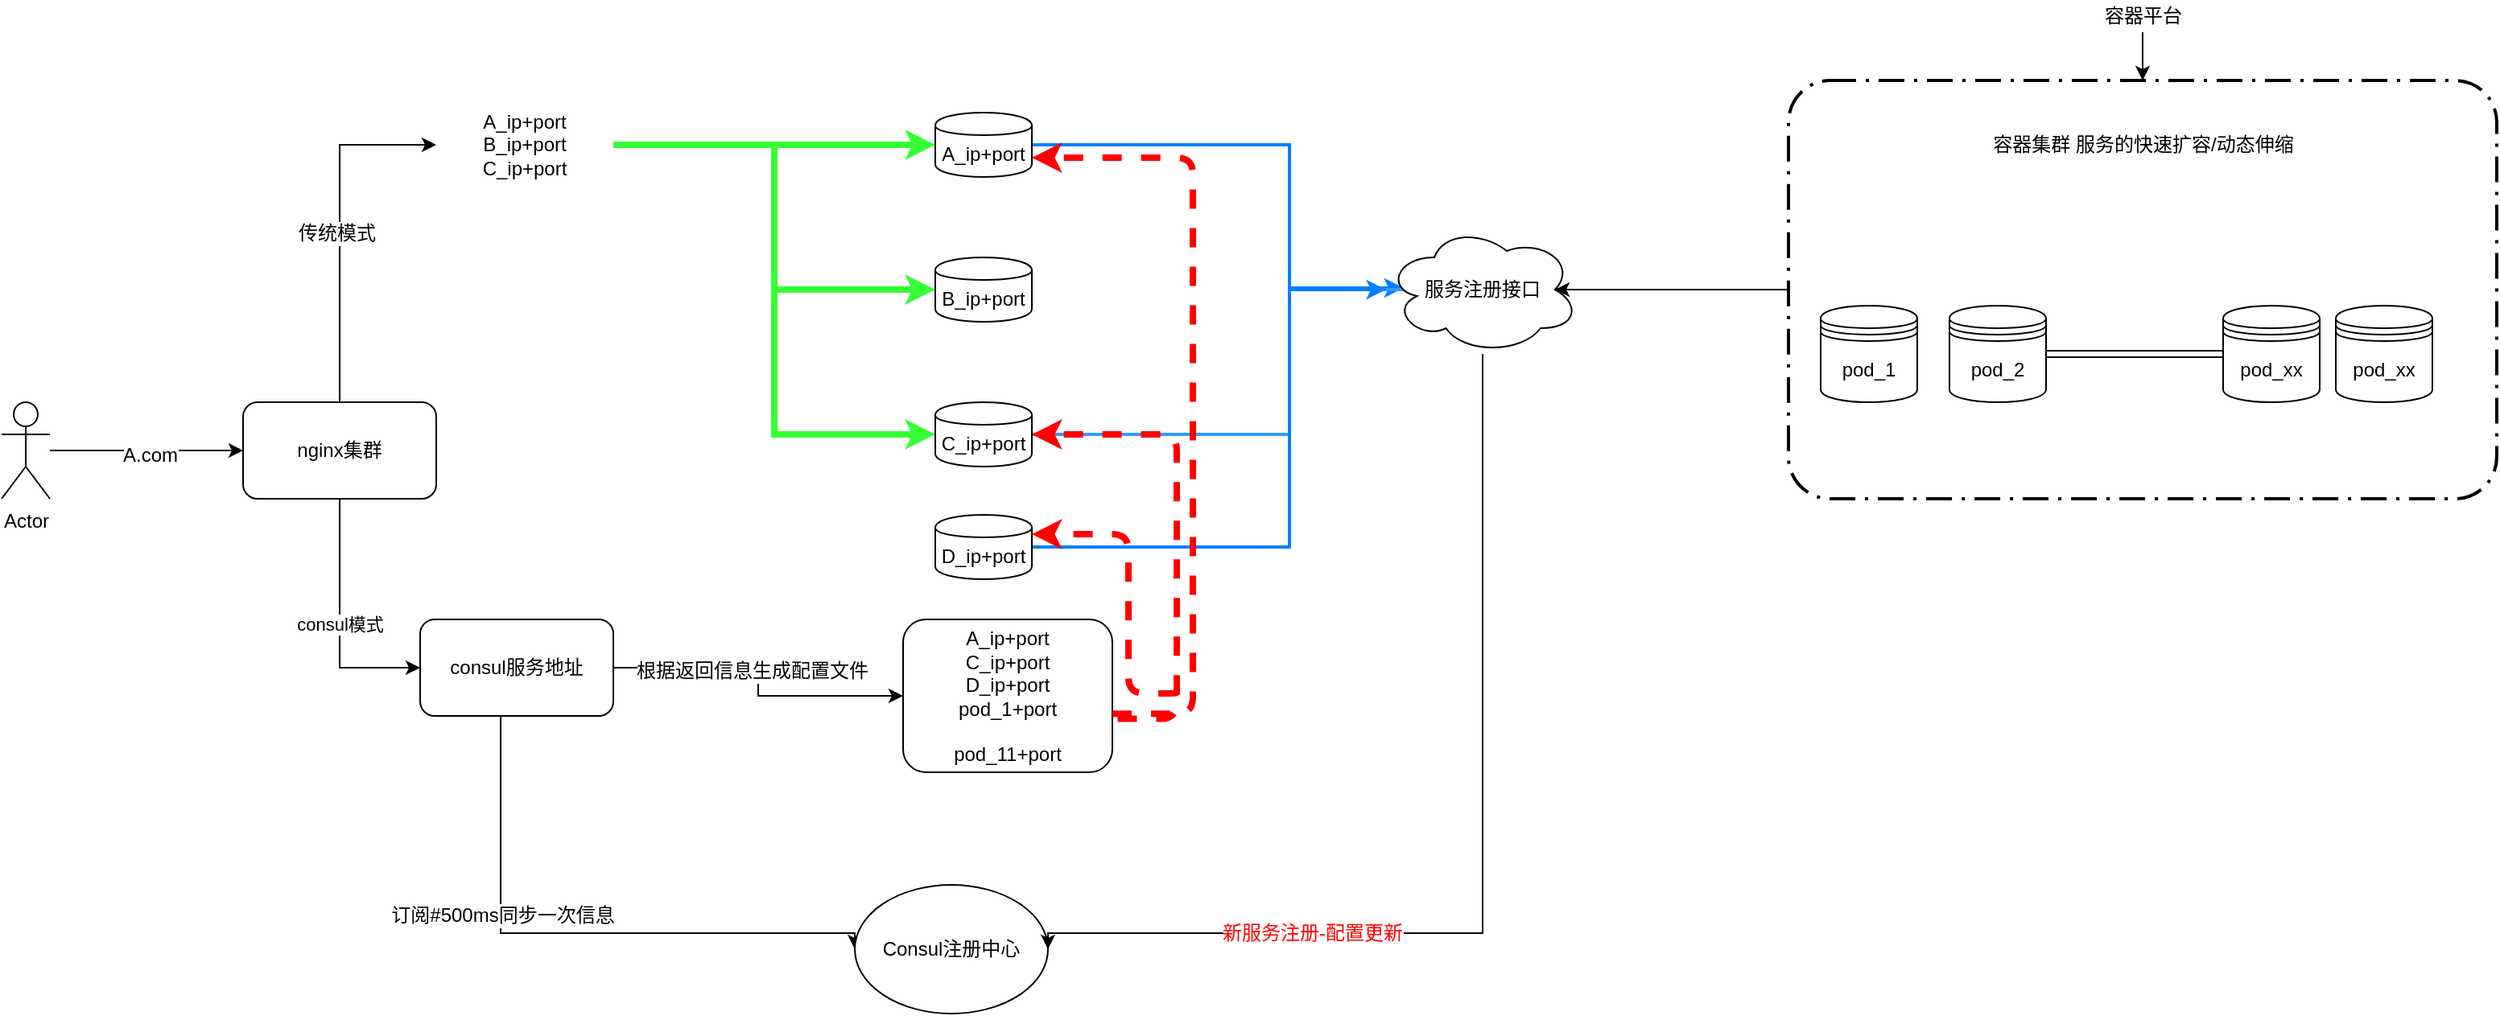 <mxfile version="21.3.5" type="github">
  <diagram name="第 1 页" id="iqY57gwvcsSjnnwYkyeo">
    <mxGraphModel dx="1011" dy="667" grid="1" gridSize="10" guides="1" tooltips="1" connect="1" arrows="1" fold="1" page="1" pageScale="1" pageWidth="827" pageHeight="1169" math="0" shadow="0">
      <root>
        <mxCell id="0" />
        <mxCell id="1" parent="0" />
        <mxCell id="gdBLNjopcYoZ7P_d02nq-1" value="" style="rounded=1;arcSize=10;dashed=1;strokeColor=#000000;fillColor=none;gradientColor=none;dashPattern=8 3 1 3;strokeWidth=2;" vertex="1" parent="1">
          <mxGeometry x="1160" y="270" width="440" height="260" as="geometry" />
        </mxCell>
        <mxCell id="gdBLNjopcYoZ7P_d02nq-2" value="" style="edgeStyle=orthogonalEdgeStyle;rounded=0;orthogonalLoop=1;jettySize=auto;html=1;entryX=0;entryY=0.5;entryDx=0;entryDy=0;" edge="1" parent="1" source="gdBLNjopcYoZ7P_d02nq-4" target="gdBLNjopcYoZ7P_d02nq-8">
          <mxGeometry relative="1" as="geometry">
            <mxPoint x="160" y="500" as="targetPoint" />
          </mxGeometry>
        </mxCell>
        <mxCell id="gdBLNjopcYoZ7P_d02nq-3" value="A.com" style="text;html=1;align=center;verticalAlign=middle;resizable=0;points=[];labelBackgroundColor=#ffffff;" vertex="1" connectable="0" parent="gdBLNjopcYoZ7P_d02nq-2">
          <mxGeometry x="0.033" y="-3" relative="1" as="geometry">
            <mxPoint as="offset" />
          </mxGeometry>
        </mxCell>
        <mxCell id="gdBLNjopcYoZ7P_d02nq-4" value="Actor" style="shape=umlActor;verticalLabelPosition=bottom;labelBackgroundColor=#ffffff;verticalAlign=top;html=1;outlineConnect=0;" vertex="1" parent="1">
          <mxGeometry x="50" y="470" width="30" height="60" as="geometry" />
        </mxCell>
        <mxCell id="gdBLNjopcYoZ7P_d02nq-5" style="edgeStyle=orthogonalEdgeStyle;rounded=0;orthogonalLoop=1;jettySize=auto;html=1;entryX=0;entryY=0.5;entryDx=0;entryDy=0;" edge="1" parent="1" source="gdBLNjopcYoZ7P_d02nq-8" target="gdBLNjopcYoZ7P_d02nq-12">
          <mxGeometry relative="1" as="geometry">
            <mxPoint x="260" y="370" as="targetPoint" />
          </mxGeometry>
        </mxCell>
        <mxCell id="gdBLNjopcYoZ7P_d02nq-6" value="传统模式" style="text;html=1;align=center;verticalAlign=middle;resizable=0;points=[];labelBackgroundColor=#ffffff;" vertex="1" connectable="0" parent="gdBLNjopcYoZ7P_d02nq-5">
          <mxGeometry x="-0.04" y="2" relative="1" as="geometry">
            <mxPoint as="offset" />
          </mxGeometry>
        </mxCell>
        <mxCell id="gdBLNjopcYoZ7P_d02nq-7" value="consul模式" style="edgeStyle=orthogonalEdgeStyle;rounded=0;orthogonalLoop=1;jettySize=auto;html=1;entryX=0;entryY=0.5;entryDx=0;entryDy=0;" edge="1" parent="1" source="gdBLNjopcYoZ7P_d02nq-8" target="gdBLNjopcYoZ7P_d02nq-23">
          <mxGeometry relative="1" as="geometry">
            <mxPoint x="320" y="640" as="targetPoint" />
          </mxGeometry>
        </mxCell>
        <mxCell id="gdBLNjopcYoZ7P_d02nq-8" value="nginx集群" style="rounded=1;whiteSpace=wrap;html=1;" vertex="1" parent="1">
          <mxGeometry x="200" y="470" width="120" height="60" as="geometry" />
        </mxCell>
        <mxCell id="gdBLNjopcYoZ7P_d02nq-9" style="edgeStyle=orthogonalEdgeStyle;rounded=0;orthogonalLoop=1;jettySize=auto;html=1;entryX=0;entryY=0.5;entryDx=0;entryDy=0;strokeColor=#33FF33;strokeWidth=4;" edge="1" parent="1" source="gdBLNjopcYoZ7P_d02nq-12" target="gdBLNjopcYoZ7P_d02nq-17">
          <mxGeometry relative="1" as="geometry" />
        </mxCell>
        <mxCell id="gdBLNjopcYoZ7P_d02nq-10" style="edgeStyle=orthogonalEdgeStyle;rounded=0;orthogonalLoop=1;jettySize=auto;html=1;entryX=0;entryY=0.5;entryDx=0;entryDy=0;strokeColor=#33FF33;strokeWidth=4;" edge="1" parent="1" source="gdBLNjopcYoZ7P_d02nq-12" target="gdBLNjopcYoZ7P_d02nq-19">
          <mxGeometry relative="1" as="geometry" />
        </mxCell>
        <mxCell id="gdBLNjopcYoZ7P_d02nq-11" style="edgeStyle=orthogonalEdgeStyle;rounded=0;orthogonalLoop=1;jettySize=auto;html=1;entryX=0;entryY=0.5;entryDx=0;entryDy=0;strokeColor=#33FF33;strokeWidth=4;" edge="1" parent="1" source="gdBLNjopcYoZ7P_d02nq-12" target="gdBLNjopcYoZ7P_d02nq-20">
          <mxGeometry relative="1" as="geometry" />
        </mxCell>
        <mxCell id="gdBLNjopcYoZ7P_d02nq-12" value="&lt;span style=&quot;white-space: normal&quot;&gt;A_ip+port&lt;br&gt;&lt;/span&gt;B_ip+port&lt;br&gt;C_ip+port&lt;span style=&quot;white-space: normal&quot;&gt;&lt;br&gt;&lt;/span&gt;" style="text;html=1;strokeColor=none;fillColor=none;align=center;verticalAlign=middle;whiteSpace=wrap;rounded=0;" vertex="1" parent="1">
          <mxGeometry x="320" y="270" width="110" height="80" as="geometry" />
        </mxCell>
        <mxCell id="gdBLNjopcYoZ7P_d02nq-13" style="edgeStyle=orthogonalEdgeStyle;rounded=0;orthogonalLoop=1;jettySize=auto;html=1;entryX=0;entryY=0.5;entryDx=0;entryDy=0;" edge="1" parent="1" target="gdBLNjopcYoZ7P_d02nq-15">
          <mxGeometry relative="1" as="geometry">
            <mxPoint x="360" y="660" as="sourcePoint" />
            <Array as="points">
              <mxPoint x="360" y="800" />
            </Array>
          </mxGeometry>
        </mxCell>
        <mxCell id="gdBLNjopcYoZ7P_d02nq-14" value="订阅#500ms同步一次信息" style="text;html=1;align=center;verticalAlign=middle;resizable=0;points=[];labelBackgroundColor=#ffffff;" vertex="1" connectable="0" parent="gdBLNjopcYoZ7P_d02nq-13">
          <mxGeometry x="-0.305" y="1" relative="1" as="geometry">
            <mxPoint as="offset" />
          </mxGeometry>
        </mxCell>
        <mxCell id="gdBLNjopcYoZ7P_d02nq-15" value="Consul注册中心" style="ellipse;whiteSpace=wrap;html=1;" vertex="1" parent="1">
          <mxGeometry x="580" y="770" width="120" height="80" as="geometry" />
        </mxCell>
        <mxCell id="gdBLNjopcYoZ7P_d02nq-16" style="edgeStyle=orthogonalEdgeStyle;rounded=0;orthogonalLoop=1;jettySize=auto;html=1;entryX=0.092;entryY=0.488;entryDx=0;entryDy=0;entryPerimeter=0;strokeColor=#007FFF;strokeWidth=2;" edge="1" parent="1" source="gdBLNjopcYoZ7P_d02nq-17" target="gdBLNjopcYoZ7P_d02nq-29">
          <mxGeometry relative="1" as="geometry">
            <mxPoint x="730" y="310" as="targetPoint" />
            <Array as="points">
              <mxPoint x="850" y="310" />
              <mxPoint x="850" y="399" />
            </Array>
          </mxGeometry>
        </mxCell>
        <mxCell id="gdBLNjopcYoZ7P_d02nq-17" value="&lt;span style=&quot;white-space: normal&quot;&gt;A_ip+port&lt;/span&gt;" style="shape=cylinder;whiteSpace=wrap;html=1;boundedLbl=1;backgroundOutline=1;" vertex="1" parent="1">
          <mxGeometry x="630" y="290" width="60" height="40" as="geometry" />
        </mxCell>
        <mxCell id="gdBLNjopcYoZ7P_d02nq-18" style="edgeStyle=orthogonalEdgeStyle;rounded=0;orthogonalLoop=1;jettySize=auto;html=1;entryX=0.067;entryY=0.488;entryDx=0;entryDy=0;entryPerimeter=0;strokeColor=#3399FF;strokeWidth=2;exitX=1;exitY=0.5;exitDx=0;exitDy=0;" edge="1" parent="1" source="gdBLNjopcYoZ7P_d02nq-20" target="gdBLNjopcYoZ7P_d02nq-29">
          <mxGeometry relative="1" as="geometry">
            <mxPoint x="690" y="400" as="sourcePoint" />
            <mxPoint x="929.2" y="404" as="targetPoint" />
            <Array as="points">
              <mxPoint x="850" y="490" />
              <mxPoint x="850" y="400" />
              <mxPoint x="929" y="400" />
              <mxPoint x="929" y="399" />
            </Array>
          </mxGeometry>
        </mxCell>
        <mxCell id="gdBLNjopcYoZ7P_d02nq-19" value="&lt;span style=&quot;white-space: normal&quot;&gt;B_ip+port&lt;/span&gt;" style="shape=cylinder;whiteSpace=wrap;html=1;boundedLbl=1;backgroundOutline=1;" vertex="1" parent="1">
          <mxGeometry x="630" y="380" width="60" height="40" as="geometry" />
        </mxCell>
        <mxCell id="gdBLNjopcYoZ7P_d02nq-20" value="&lt;span style=&quot;white-space: normal&quot;&gt;C_ip+port&lt;/span&gt;" style="shape=cylinder;whiteSpace=wrap;html=1;boundedLbl=1;backgroundOutline=1;" vertex="1" parent="1">
          <mxGeometry x="630" y="470" width="60" height="40" as="geometry" />
        </mxCell>
        <mxCell id="gdBLNjopcYoZ7P_d02nq-21" style="edgeStyle=orthogonalEdgeStyle;rounded=0;orthogonalLoop=1;jettySize=auto;html=1;entryX=0;entryY=0.5;entryDx=0;entryDy=0;" edge="1" parent="1" source="gdBLNjopcYoZ7P_d02nq-23" target="gdBLNjopcYoZ7P_d02nq-24">
          <mxGeometry relative="1" as="geometry">
            <mxPoint x="480" y="635" as="targetPoint" />
          </mxGeometry>
        </mxCell>
        <mxCell id="gdBLNjopcYoZ7P_d02nq-22" value="根据返回信息生成配置文件" style="text;html=1;align=center;verticalAlign=middle;resizable=0;points=[];labelBackgroundColor=#ffffff;" vertex="1" connectable="0" parent="gdBLNjopcYoZ7P_d02nq-21">
          <mxGeometry x="-0.133" y="-2" relative="1" as="geometry">
            <mxPoint as="offset" />
          </mxGeometry>
        </mxCell>
        <mxCell id="gdBLNjopcYoZ7P_d02nq-23" value="&lt;span style=&quot;text-align: left ; white-space: nowrap&quot;&gt;consul服务地址&lt;/span&gt;" style="rounded=1;whiteSpace=wrap;html=1;" vertex="1" parent="1">
          <mxGeometry x="310" y="605" width="120" height="60" as="geometry" />
        </mxCell>
        <mxCell id="gdBLNjopcYoZ7P_d02nq-24" value="&lt;span style=&quot;white-space: normal&quot;&gt;A_ip+port&lt;br&gt;&lt;/span&gt;&lt;span style=&quot;white-space: normal&quot;&gt;C_ip+port&lt;/span&gt;&lt;br style=&quot;white-space: normal&quot;&gt;&lt;span style=&quot;white-space: normal&quot;&gt;D_ip+port&lt;br&gt;pod_1+port&lt;br&gt;````&lt;br&gt;pod_11+port&lt;br&gt;&lt;/span&gt;" style="rounded=1;whiteSpace=wrap;html=1;" vertex="1" parent="1">
          <mxGeometry x="610" y="605" width="130" height="95" as="geometry" />
        </mxCell>
        <mxCell id="gdBLNjopcYoZ7P_d02nq-25" style="edgeStyle=orthogonalEdgeStyle;rounded=0;orthogonalLoop=1;jettySize=auto;html=1;strokeColor=#007FFF;strokeWidth=2;" edge="1" parent="1" source="gdBLNjopcYoZ7P_d02nq-26" target="gdBLNjopcYoZ7P_d02nq-29">
          <mxGeometry relative="1" as="geometry">
            <Array as="points">
              <mxPoint x="850" y="560" />
              <mxPoint x="850" y="400" />
            </Array>
          </mxGeometry>
        </mxCell>
        <mxCell id="gdBLNjopcYoZ7P_d02nq-26" value="&lt;span style=&quot;white-space: normal&quot;&gt;D_ip+port&lt;/span&gt;" style="shape=cylinder;whiteSpace=wrap;html=1;boundedLbl=1;backgroundOutline=1;" vertex="1" parent="1">
          <mxGeometry x="630" y="540" width="60" height="40" as="geometry" />
        </mxCell>
        <mxCell id="gdBLNjopcYoZ7P_d02nq-27" style="edgeStyle=orthogonalEdgeStyle;rounded=0;orthogonalLoop=1;jettySize=auto;html=1;entryX=1;entryY=0.5;entryDx=0;entryDy=0;" edge="1" parent="1" source="gdBLNjopcYoZ7P_d02nq-29" target="gdBLNjopcYoZ7P_d02nq-15">
          <mxGeometry relative="1" as="geometry">
            <Array as="points">
              <mxPoint x="970" y="800" />
            </Array>
          </mxGeometry>
        </mxCell>
        <mxCell id="gdBLNjopcYoZ7P_d02nq-28" value="新服务注册-配置更新" style="text;html=1;align=center;verticalAlign=middle;resizable=0;points=[];labelBackgroundColor=#ffffff;fontColor=#FF0000;" vertex="1" connectable="0" parent="gdBLNjopcYoZ7P_d02nq-27">
          <mxGeometry x="0.458" relative="1" as="geometry">
            <mxPoint as="offset" />
          </mxGeometry>
        </mxCell>
        <mxCell id="gdBLNjopcYoZ7P_d02nq-29" value="服务注册接口" style="ellipse;shape=cloud;whiteSpace=wrap;html=1;" vertex="1" parent="1">
          <mxGeometry x="910" y="360" width="120" height="80" as="geometry" />
        </mxCell>
        <mxCell id="gdBLNjopcYoZ7P_d02nq-30" value="" style="endArrow=classic;html=1;exitX=1;exitY=0.617;exitDx=0;exitDy=0;exitPerimeter=0;entryX=1;entryY=0.7;entryDx=0;entryDy=0;fontColor=#FF0000;strokeColor=#FF0000;strokeWidth=4;edgeStyle=orthogonalEdgeStyle;dashed=1;" edge="1" parent="1" source="gdBLNjopcYoZ7P_d02nq-24" target="gdBLNjopcYoZ7P_d02nq-17">
          <mxGeometry width="50" height="50" relative="1" as="geometry">
            <mxPoint x="830" y="670" as="sourcePoint" />
            <mxPoint x="880" y="620" as="targetPoint" />
            <Array as="points">
              <mxPoint x="790" y="664" />
              <mxPoint x="790" y="318" />
            </Array>
          </mxGeometry>
        </mxCell>
        <mxCell id="gdBLNjopcYoZ7P_d02nq-31" value="" style="endArrow=classic;html=1;exitX=1.025;exitY=0.65;exitDx=0;exitDy=0;exitPerimeter=0;entryX=1;entryY=0.5;entryDx=0;entryDy=0;fontColor=#FF0000;strokeColor=#FF0000;strokeWidth=4;edgeStyle=orthogonalEdgeStyle;dashed=1;" edge="1" parent="1" source="gdBLNjopcYoZ7P_d02nq-24" target="gdBLNjopcYoZ7P_d02nq-20">
          <mxGeometry width="50" height="50" relative="1" as="geometry">
            <mxPoint x="780" y="652.02" as="sourcePoint" />
            <mxPoint x="700" y="328" as="targetPoint" />
            <Array as="points">
              <mxPoint x="780" y="667" />
              <mxPoint x="780" y="490" />
            </Array>
          </mxGeometry>
        </mxCell>
        <mxCell id="gdBLNjopcYoZ7P_d02nq-32" value="" style="endArrow=classic;html=1;entryX=1;entryY=0.3;entryDx=0;entryDy=0;fontColor=#FF0000;strokeColor=#FF0000;strokeWidth=4;edgeStyle=orthogonalEdgeStyle;dashed=1;" edge="1" parent="1" target="gdBLNjopcYoZ7P_d02nq-26">
          <mxGeometry width="50" height="50" relative="1" as="geometry">
            <mxPoint x="780" y="650" as="sourcePoint" />
            <mxPoint x="700" y="500" as="targetPoint" />
            <Array as="points">
              <mxPoint x="780" y="651" />
              <mxPoint x="750" y="651" />
              <mxPoint x="750" y="552" />
            </Array>
          </mxGeometry>
        </mxCell>
        <mxCell id="gdBLNjopcYoZ7P_d02nq-33" value="" style="edgeStyle=orthogonalEdgeStyle;rounded=0;orthogonalLoop=1;jettySize=auto;html=1;entryX=0.875;entryY=0.5;entryDx=0;entryDy=0;entryPerimeter=0;" edge="1" parent="1" source="gdBLNjopcYoZ7P_d02nq-1" target="gdBLNjopcYoZ7P_d02nq-29">
          <mxGeometry relative="1" as="geometry">
            <mxPoint x="1080" y="400" as="targetPoint" />
          </mxGeometry>
        </mxCell>
        <mxCell id="gdBLNjopcYoZ7P_d02nq-34" value="" style="edgeStyle=orthogonalEdgeStyle;rounded=1;orthogonalLoop=1;jettySize=auto;html=1;" edge="1" parent="1" source="gdBLNjopcYoZ7P_d02nq-35" target="gdBLNjopcYoZ7P_d02nq-1">
          <mxGeometry relative="1" as="geometry" />
        </mxCell>
        <mxCell id="gdBLNjopcYoZ7P_d02nq-35" value="容器平台" style="text;html=1;align=center;verticalAlign=middle;resizable=0;points=[];autosize=1;" vertex="1" parent="1">
          <mxGeometry x="1350" y="220" width="60" height="20" as="geometry" />
        </mxCell>
        <mxCell id="gdBLNjopcYoZ7P_d02nq-36" value="pod_1" style="shape=datastore;whiteSpace=wrap;html=1;" vertex="1" parent="1">
          <mxGeometry x="1180" y="410" width="60" height="60" as="geometry" />
        </mxCell>
        <mxCell id="gdBLNjopcYoZ7P_d02nq-37" value="pod_xx" style="shape=datastore;whiteSpace=wrap;html=1;" vertex="1" parent="1">
          <mxGeometry x="1500" y="410" width="60" height="60" as="geometry" />
        </mxCell>
        <mxCell id="gdBLNjopcYoZ7P_d02nq-38" value="pod_xx" style="shape=datastore;whiteSpace=wrap;html=1;" vertex="1" parent="1">
          <mxGeometry x="1430" y="410" width="60" height="60" as="geometry" />
        </mxCell>
        <mxCell id="gdBLNjopcYoZ7P_d02nq-39" style="edgeStyle=orthogonalEdgeStyle;rounded=0;orthogonalLoop=1;jettySize=auto;html=1;entryX=0;entryY=0.5;entryDx=0;entryDy=0;shape=link;" edge="1" parent="1" source="gdBLNjopcYoZ7P_d02nq-40" target="gdBLNjopcYoZ7P_d02nq-38">
          <mxGeometry relative="1" as="geometry" />
        </mxCell>
        <mxCell id="gdBLNjopcYoZ7P_d02nq-40" value="pod_2" style="shape=datastore;whiteSpace=wrap;html=1;" vertex="1" parent="1">
          <mxGeometry x="1260" y="410" width="60" height="60" as="geometry" />
        </mxCell>
        <mxCell id="gdBLNjopcYoZ7P_d02nq-41" value="容器集群 服务的快速扩容/动态伸缩" style="text;html=1;strokeColor=none;fillColor=none;align=center;verticalAlign=middle;whiteSpace=wrap;rounded=0;" vertex="1" parent="1">
          <mxGeometry x="1270.5" y="300" width="219" height="20" as="geometry" />
        </mxCell>
      </root>
    </mxGraphModel>
  </diagram>
</mxfile>
